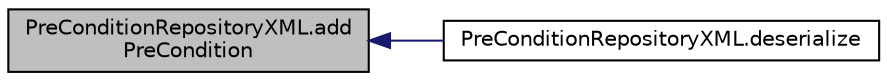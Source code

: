 digraph "PreConditionRepositoryXML.addPreCondition"
{
  edge [fontname="Helvetica",fontsize="10",labelfontname="Helvetica",labelfontsize="10"];
  node [fontname="Helvetica",fontsize="10",shape=record];
  rankdir="LR";
  Node3 [label="PreConditionRepositoryXML.add\lPreCondition",height=0.2,width=0.4,color="black", fillcolor="grey75", style="filled", fontcolor="black"];
  Node3 -> Node4 [dir="back",color="midnightblue",fontsize="10",style="solid",fontname="Helvetica"];
  Node4 [label="PreConditionRepositoryXML.deserialize",height=0.2,width=0.4,color="black", fillcolor="white", style="filled",URL="$class_pre_condition_repository_x_m_l.html#a39fa92bdc7d747c428fe5c1d7709fb53",tooltip="Deserialize the specified preConditonCollectionFileName. "];
}
